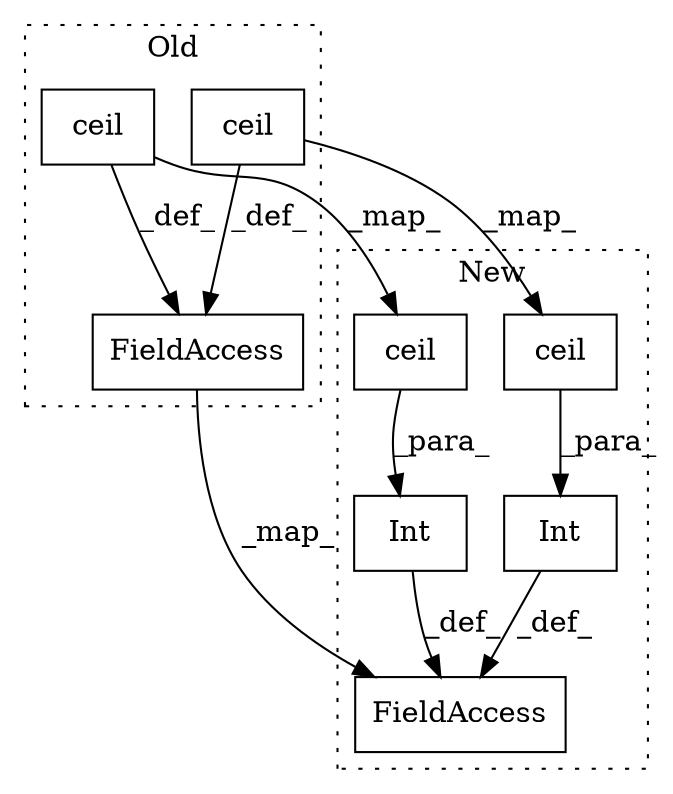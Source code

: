 digraph G {
subgraph cluster0 {
1 [label="ceil" a="32" s="18022,18064" l="5,1" shape="box"];
4 [label="FieldAccess" a="22" s="19596" l="11" shape="box"];
6 [label="ceil" a="32" s="18357,18399" l="5,1" shape="box"];
label = "Old";
style="dotted";
}
subgraph cluster1 {
2 [label="ceil" a="32" s="18036,18078" l="5,1" shape="box"];
3 [label="Int" a="32" s="18027,18079" l="4,1" shape="box"];
5 [label="FieldAccess" a="22" s="19626" l="11" shape="box"];
7 [label="ceil" a="32" s="18381,18423" l="5,1" shape="box"];
8 [label="Int" a="32" s="18372,18424" l="4,1" shape="box"];
label = "New";
style="dotted";
}
1 -> 4 [label="_def_"];
1 -> 2 [label="_map_"];
2 -> 3 [label="_para_"];
3 -> 5 [label="_def_"];
4 -> 5 [label="_map_"];
6 -> 4 [label="_def_"];
6 -> 7 [label="_map_"];
7 -> 8 [label="_para_"];
8 -> 5 [label="_def_"];
}
